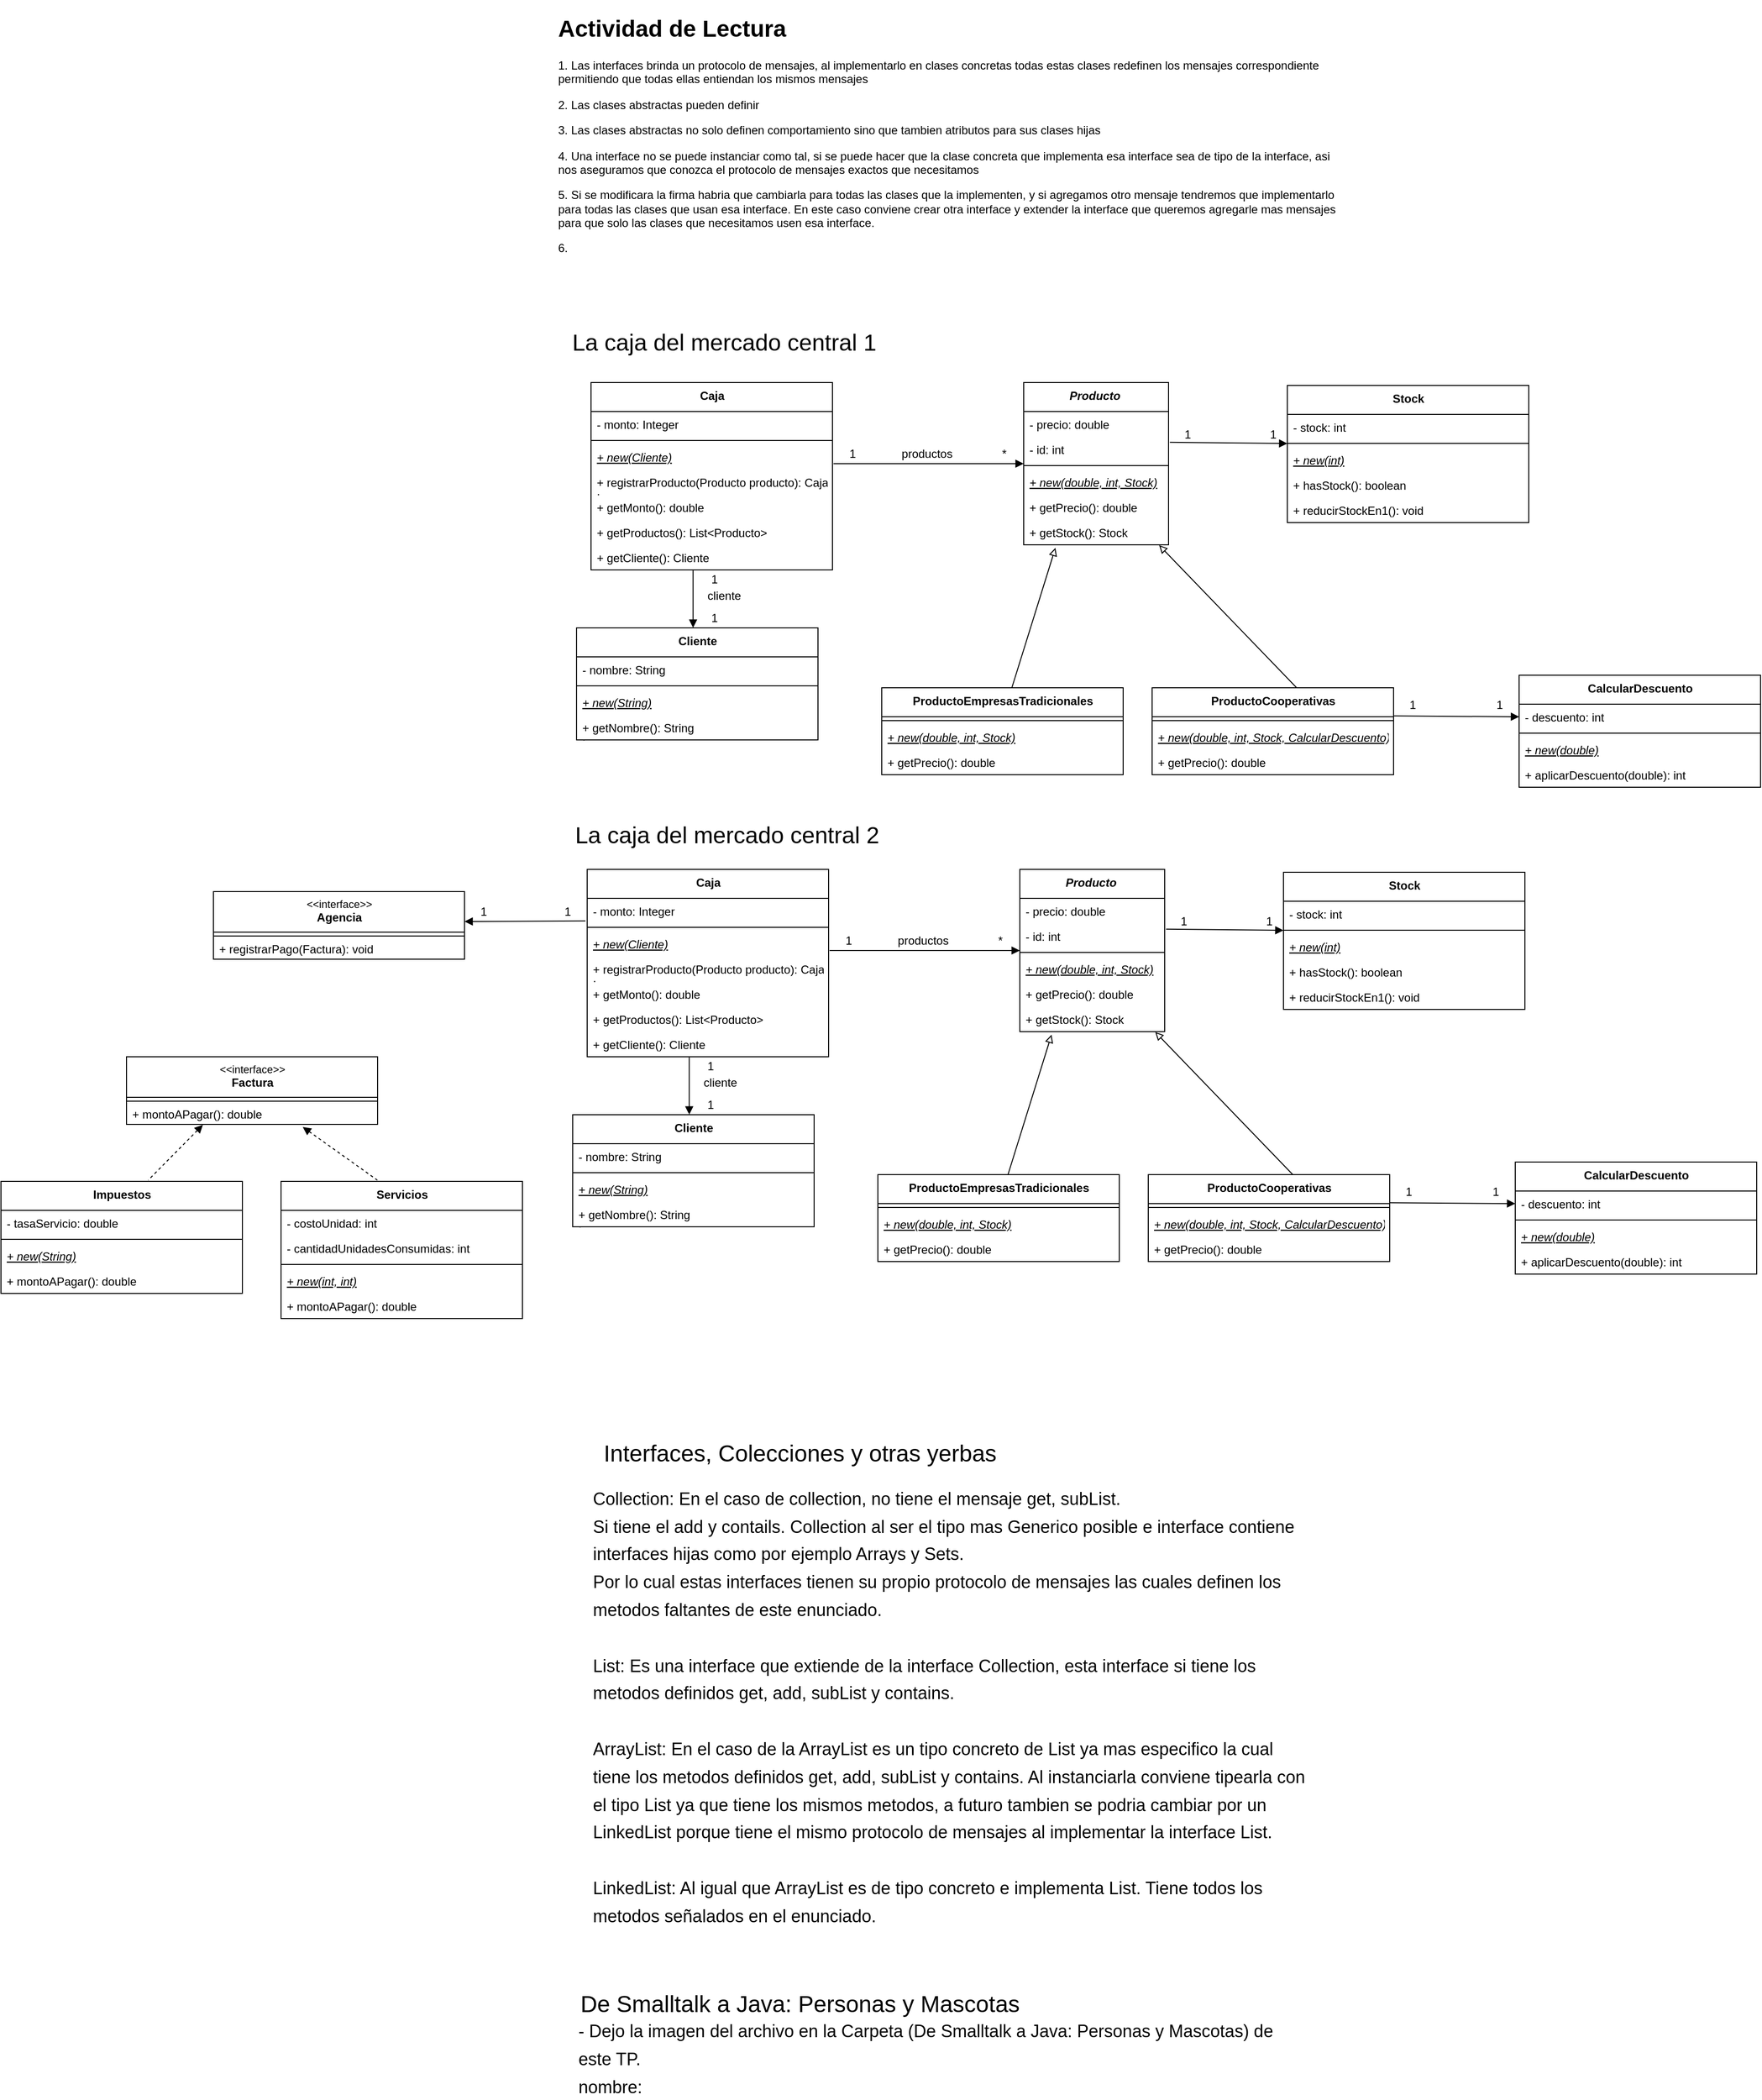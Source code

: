 <mxfile version="17.5.0" type="github">
  <diagram id="h2imKSvwqHgFwFgqD-qL" name="Page-1">
    <mxGraphModel dx="1665" dy="444" grid="1" gridSize="10" guides="1" tooltips="1" connect="1" arrows="1" fold="1" page="1" pageScale="1" pageWidth="827" pageHeight="1169" math="0" shadow="0">
      <root>
        <mxCell id="0" />
        <mxCell id="1" parent="0" />
        <mxCell id="-CZiWa_femPdXsY6NKQu-2" value="&lt;h1&gt;Actividad de Lectura&lt;/h1&gt;&lt;p&gt;1. Las interfaces brinda un protocolo de mensajes, al implementarlo en clases concretas todas estas clases redefinen los mensajes correspondiente permitiendo que todas ellas entiendan los mismos mensajes&lt;/p&gt;&lt;p&gt;2. Las clases abstractas pueden definir&amp;nbsp;&lt;/p&gt;&lt;p&gt;3. Las clases abstractas no solo definen comportamiento sino que tambien atributos para sus clases hijas&lt;/p&gt;&lt;p&gt;4. Una interface no se puede instanciar como tal, si se puede hacer que la clase concreta que implementa esa interface sea de tipo de la interface, asi nos aseguramos que conozca el protocolo de mensajes exactos que necesitamos&lt;/p&gt;&lt;p&gt;5. Si se modificara la firma habria que cambiarla para todas las clases que la implementen, y si agregamos otro mensaje tendremos que implementarlo para todas las clases que usan esa interface. En este caso conviene crear otra interface y extender la interface que queremos agregarle mas mensajes para que solo las clases que necesitamos usen esa interface.&lt;/p&gt;&lt;p&gt;6.&lt;/p&gt;" style="text;html=1;strokeColor=none;fillColor=none;spacing=5;spacingTop=-20;whiteSpace=wrap;overflow=hidden;rounded=0;" parent="1" vertex="1">
          <mxGeometry y="10" width="820" height="320" as="geometry" />
        </mxCell>
        <mxCell id="-CZiWa_femPdXsY6NKQu-3" value="&lt;font style=&quot;font-size: 24px&quot;&gt;La caja del mercado central 1&lt;/font&gt;" style="text;html=1;strokeColor=none;fillColor=none;align=center;verticalAlign=middle;whiteSpace=wrap;rounded=0;" parent="1" vertex="1">
          <mxGeometry x="7" y="340" width="340" height="30" as="geometry" />
        </mxCell>
        <mxCell id="-CZiWa_femPdXsY6NKQu-32" style="edgeStyle=none;orthogonalLoop=1;jettySize=auto;html=1;exitX=1;exitY=1;exitDx=0;exitDy=0;endArrow=none;endFill=0;rounded=0;entryX=0.999;entryY=0.808;entryDx=0;entryDy=0;entryPerimeter=0;startArrow=block;startFill=1;" parent="1" source="-CZiWa_femPdXsY6NKQu-37" edge="1">
          <mxGeometry relative="1" as="geometry">
            <mxPoint x="289.997" y="479.998" as="targetPoint" />
            <mxPoint x="482.21" y="480.422" as="sourcePoint" />
          </mxGeometry>
        </mxCell>
        <mxCell id="-CZiWa_femPdXsY6NKQu-33" style="edgeStyle=none;orthogonalLoop=1;jettySize=auto;html=1;endArrow=none;endFill=0;rounded=0;entryX=0.5;entryY=0;entryDx=0;entryDy=0;startArrow=block;startFill=0;exitX=0.219;exitY=1.122;exitDx=0;exitDy=0;exitPerimeter=0;" parent="1" source="gRFT-Wpe63Sl7lDczQc_-70" edge="1">
          <mxGeometry relative="1" as="geometry">
            <mxPoint x="473.5" y="716" as="targetPoint" />
            <mxPoint x="542.149" y="485.402" as="sourcePoint" />
          </mxGeometry>
        </mxCell>
        <mxCell id="-CZiWa_femPdXsY6NKQu-34" style="edgeStyle=none;orthogonalLoop=1;jettySize=auto;html=1;endArrow=none;endFill=0;rounded=0;entryX=0.5;entryY=0;entryDx=0;entryDy=0;startArrow=block;startFill=0;exitX=0.935;exitY=1.015;exitDx=0;exitDy=0;exitPerimeter=0;" parent="1" source="gRFT-Wpe63Sl7lDczQc_-70" edge="1">
          <mxGeometry relative="1" as="geometry">
            <mxPoint x="773.5" y="716" as="targetPoint" />
            <mxPoint x="651.631" y="485.402" as="sourcePoint" />
          </mxGeometry>
        </mxCell>
        <mxCell id="-CZiWa_femPdXsY6NKQu-36" value="productos" style="text;html=1;strokeColor=none;fillColor=none;align=center;verticalAlign=middle;whiteSpace=wrap;rounded=0;" parent="1" vertex="1">
          <mxGeometry x="367" y="460" width="40" height="20" as="geometry" />
        </mxCell>
        <mxCell id="-CZiWa_femPdXsY6NKQu-37" value="*" style="text;html=1;strokeColor=none;fillColor=none;align=center;verticalAlign=middle;whiteSpace=wrap;rounded=0;" parent="1" vertex="1">
          <mxGeometry x="447" y="460" width="40" height="20" as="geometry" />
        </mxCell>
        <mxCell id="-CZiWa_femPdXsY6NKQu-38" value="1" style="text;html=1;strokeColor=none;fillColor=none;align=center;verticalAlign=middle;whiteSpace=wrap;rounded=0;" parent="1" vertex="1">
          <mxGeometry x="290" y="460" width="40" height="20" as="geometry" />
        </mxCell>
        <mxCell id="vVhiKxb_t9OgOWYi2Gku-13" style="edgeStyle=none;orthogonalLoop=1;jettySize=auto;html=1;exitX=0.481;exitY=-0.001;exitDx=0;exitDy=0;endArrow=none;endFill=0;rounded=0;entryX=0.481;entryY=1.022;entryDx=0;entryDy=0;entryPerimeter=0;startArrow=block;startFill=1;exitPerimeter=0;" parent="1" edge="1">
          <mxGeometry relative="1" as="geometry">
            <mxPoint x="144.68" y="590.572" as="targetPoint" />
            <mxPoint x="144.68" y="649.914" as="sourcePoint" />
          </mxGeometry>
        </mxCell>
        <mxCell id="vVhiKxb_t9OgOWYi2Gku-14" value="cliente" style="text;html=1;strokeColor=none;fillColor=none;align=center;verticalAlign=middle;whiteSpace=wrap;rounded=0;" parent="1" vertex="1">
          <mxGeometry x="157" y="607" width="40" height="20" as="geometry" />
        </mxCell>
        <mxCell id="vVhiKxb_t9OgOWYi2Gku-15" value="1" style="text;html=1;strokeColor=none;fillColor=none;align=center;verticalAlign=middle;whiteSpace=wrap;rounded=0;" parent="1" vertex="1">
          <mxGeometry x="147" y="590" width="40" height="20" as="geometry" />
        </mxCell>
        <mxCell id="vVhiKxb_t9OgOWYi2Gku-16" value="1" style="text;html=1;strokeColor=none;fillColor=none;align=center;verticalAlign=middle;whiteSpace=wrap;rounded=0;" parent="1" vertex="1">
          <mxGeometry x="147" y="630" width="40" height="20" as="geometry" />
        </mxCell>
        <mxCell id="vVhiKxb_t9OgOWYi2Gku-91" value="&lt;font style=&quot;font-size: 24px&quot;&gt;La caja del mercado central 2&lt;/font&gt;" style="text;html=1;strokeColor=none;fillColor=none;align=center;verticalAlign=middle;whiteSpace=wrap;rounded=0;" parent="1" vertex="1">
          <mxGeometry x="10" y="850" width="340" height="30" as="geometry" />
        </mxCell>
        <mxCell id="vVhiKxb_t9OgOWYi2Gku-92" value="&lt;font style=&quot;font-size: 24px&quot;&gt;Interfaces, Colecciones y otras yerbas&lt;/font&gt;" style="text;html=1;strokeColor=none;fillColor=none;align=center;verticalAlign=middle;whiteSpace=wrap;rounded=0;" parent="1" vertex="1">
          <mxGeometry x="24" y="1490" width="463" height="30" as="geometry" />
        </mxCell>
        <mxCell id="vVhiKxb_t9OgOWYi2Gku-93" value="&lt;font style=&quot;font-size: 18px&quot;&gt;Collection: En el caso de collection, no tiene el mensaje get, subList.&lt;br&gt;Si tiene el add y contails. Collection al ser el tipo mas Generico posible e interface contiene interfaces hijas como por ejemplo Arrays y Sets.&lt;br&gt;Por lo cual estas interfaces tienen su propio protocolo de mensajes las cuales definen los metodos faltantes de este enunciado.&lt;br&gt;&lt;br&gt;List: Es una interface que extiende de la interface Collection, esta interface si tiene los metodos definidos get, add, subList y contains.&lt;br&gt;&lt;br&gt;ArrayList: En el caso de la ArrayList es un tipo concreto de List ya mas especifico la cual tiene los metodos definidos get, add, subList y contains. Al instanciarla conviene tipearla con el tipo List ya que tiene los mismos metodos, a futuro tambien se podria cambiar por un LinkedList porque tiene el mismo protocolo de mensajes al implementar la interface List.&lt;br&gt;&lt;br&gt;LinkedList: Al igual que ArrayList es de tipo concreto e implementa List. Tiene todos los metodos señalados en el enunciado.&lt;br&gt;&lt;br&gt;&lt;/font&gt;" style="text;html=1;strokeColor=none;fillColor=none;align=left;verticalAlign=middle;whiteSpace=wrap;rounded=0;fontSize=24;" parent="1" vertex="1">
          <mxGeometry x="39" y="1760" width="750" height="40" as="geometry" />
        </mxCell>
        <mxCell id="vVhiKxb_t9OgOWYi2Gku-94" value="&lt;font style=&quot;font-size: 24px&quot;&gt;De Smalltalk a Java: Personas y Mascotas&lt;/font&gt;" style="text;html=1;strokeColor=none;fillColor=none;align=center;verticalAlign=middle;whiteSpace=wrap;rounded=0;" parent="1" vertex="1">
          <mxGeometry x="24" y="2060" width="463" height="30" as="geometry" />
        </mxCell>
        <mxCell id="vVhiKxb_t9OgOWYi2Gku-95" value="&lt;font style=&quot;font-size: 18px&quot;&gt;- Dejo la imagen del archivo en la Carpeta (De Smalltalk a Java: Personas y Mascotas) de este TP.&lt;br&gt;nombre:&amp;nbsp;&lt;br&gt;&lt;/font&gt;" style="text;html=1;strokeColor=none;fillColor=none;align=left;verticalAlign=middle;whiteSpace=wrap;rounded=0;fontSize=24;" parent="1" vertex="1">
          <mxGeometry x="24" y="2110" width="750" height="40" as="geometry" />
        </mxCell>
        <mxCell id="gRFT-Wpe63Sl7lDczQc_-9" style="edgeStyle=none;orthogonalLoop=1;jettySize=auto;html=1;exitX=0;exitY=0.516;exitDx=0;exitDy=0;endArrow=none;endFill=0;rounded=0;startArrow=block;startFill=1;exitPerimeter=0;entryX=1.009;entryY=0.228;entryDx=0;entryDy=0;entryPerimeter=0;" edge="1" parent="1" source="gRFT-Wpe63Sl7lDczQc_-62" target="s8EH2hZSlrzV0o0GCKrY-9">
          <mxGeometry relative="1" as="geometry">
            <mxPoint x="700" y="456" as="targetPoint" />
            <mxPoint x="808.935" y="456.126" as="sourcePoint" />
          </mxGeometry>
        </mxCell>
        <mxCell id="gRFT-Wpe63Sl7lDczQc_-10" style="edgeStyle=none;orthogonalLoop=1;jettySize=auto;html=1;exitX=0;exitY=0.5;exitDx=0;exitDy=0;endArrow=none;endFill=0;rounded=0;startArrow=block;startFill=1;entryX=0.998;entryY=0.324;entryDx=0;entryDy=0;entryPerimeter=0;" edge="1" parent="1" source="gRFT-Wpe63Sl7lDczQc_-2" target="gRFT-Wpe63Sl7lDczQc_-52">
          <mxGeometry relative="1" as="geometry">
            <mxPoint x="901.012" y="731.222" as="targetPoint" />
            <mxPoint x="808.935" y="396.126" as="sourcePoint" />
          </mxGeometry>
        </mxCell>
        <mxCell id="gRFT-Wpe63Sl7lDczQc_-13" value="1" style="text;html=1;strokeColor=none;fillColor=none;align=center;verticalAlign=middle;whiteSpace=wrap;rounded=0;" vertex="1" parent="1">
          <mxGeometry x="637" y="440" width="40" height="20" as="geometry" />
        </mxCell>
        <mxCell id="gRFT-Wpe63Sl7lDczQc_-14" value="1" style="text;html=1;strokeColor=none;fillColor=none;align=center;verticalAlign=middle;whiteSpace=wrap;rounded=0;" vertex="1" parent="1">
          <mxGeometry x="723.5" y="440" width="43" height="20" as="geometry" />
        </mxCell>
        <mxCell id="gRFT-Wpe63Sl7lDczQc_-16" value="1" style="text;html=1;strokeColor=none;fillColor=none;align=center;verticalAlign=middle;whiteSpace=wrap;rounded=0;" vertex="1" parent="1">
          <mxGeometry x="870" y="720" width="40" height="20" as="geometry" />
        </mxCell>
        <mxCell id="gRFT-Wpe63Sl7lDczQc_-17" value="1" style="text;html=1;strokeColor=none;fillColor=none;align=center;verticalAlign=middle;whiteSpace=wrap;rounded=0;" vertex="1" parent="1">
          <mxGeometry x="960" y="720" width="40" height="20" as="geometry" />
        </mxCell>
        <mxCell id="gRFT-Wpe63Sl7lDczQc_-18" value="&lt;span style=&quot;font-size: 12px ; font-weight: 700&quot;&gt;Caja&lt;/span&gt;" style="swimlane;fontStyle=0;align=center;verticalAlign=top;childLayout=stackLayout;horizontal=1;startSize=30;horizontalStack=0;resizeParent=1;resizeParentMax=0;resizeLast=0;collapsible=0;marginBottom=0;html=1;labelBackgroundColor=none;labelBorderColor=none;fontSize=11;" vertex="1" parent="1">
          <mxGeometry x="39" y="396" width="250" height="194" as="geometry" />
        </mxCell>
        <mxCell id="gRFT-Wpe63Sl7lDczQc_-30" value="- monto: Integer" style="text;strokeColor=none;fillColor=none;align=left;verticalAlign=top;spacingLeft=4;spacingRight=4;overflow=hidden;rotatable=0;points=[[0,0.5],[1,0.5]];portConstraint=eastwest;" vertex="1" parent="gRFT-Wpe63Sl7lDczQc_-18">
          <mxGeometry y="30" width="250" height="26" as="geometry" />
        </mxCell>
        <mxCell id="gRFT-Wpe63Sl7lDczQc_-21" value="" style="line;strokeWidth=1;fillColor=none;align=left;verticalAlign=middle;spacingTop=-1;spacingLeft=3;spacingRight=3;rotatable=0;labelPosition=right;points=[];portConstraint=eastwest;labelBackgroundColor=none;labelBorderColor=none;fontSize=11;html=1;" vertex="1" parent="gRFT-Wpe63Sl7lDczQc_-18">
          <mxGeometry y="56" width="250" height="8" as="geometry" />
        </mxCell>
        <mxCell id="gRFT-Wpe63Sl7lDczQc_-31" value="+ new(Cliente)" style="text;strokeColor=none;fillColor=none;align=left;verticalAlign=top;spacingLeft=4;spacingRight=4;overflow=hidden;rotatable=0;points=[[0,0.5],[1,0.5]];portConstraint=eastwest;fontStyle=6" vertex="1" parent="gRFT-Wpe63Sl7lDczQc_-18">
          <mxGeometry y="64" width="250" height="26" as="geometry" />
        </mxCell>
        <mxCell id="gRFT-Wpe63Sl7lDczQc_-32" value="+ registrarProducto(Producto producto): Caja&#xa;: " style="text;strokeColor=none;fillColor=none;align=left;verticalAlign=top;spacingLeft=4;spacingRight=4;overflow=hidden;rotatable=0;points=[[0,0.5],[1,0.5]];portConstraint=eastwest;" vertex="1" parent="gRFT-Wpe63Sl7lDczQc_-18">
          <mxGeometry y="90" width="250" height="26" as="geometry" />
        </mxCell>
        <mxCell id="gRFT-Wpe63Sl7lDczQc_-33" value="+ getMonto(): double" style="text;strokeColor=none;fillColor=none;align=left;verticalAlign=top;spacingLeft=4;spacingRight=4;overflow=hidden;rotatable=0;points=[[0,0.5],[1,0.5]];portConstraint=eastwest;" vertex="1" parent="gRFT-Wpe63Sl7lDczQc_-18">
          <mxGeometry y="116" width="250" height="26" as="geometry" />
        </mxCell>
        <mxCell id="gRFT-Wpe63Sl7lDczQc_-34" value="+ getProductos(): List&lt;Producto&gt;" style="text;strokeColor=none;fillColor=none;align=left;verticalAlign=top;spacingLeft=4;spacingRight=4;overflow=hidden;rotatable=0;points=[[0,0.5],[1,0.5]];portConstraint=eastwest;" vertex="1" parent="gRFT-Wpe63Sl7lDczQc_-18">
          <mxGeometry y="142" width="250" height="26" as="geometry" />
        </mxCell>
        <mxCell id="gRFT-Wpe63Sl7lDczQc_-35" value="+ getCliente(): Cliente" style="text;strokeColor=none;fillColor=none;align=left;verticalAlign=top;spacingLeft=4;spacingRight=4;overflow=hidden;rotatable=0;points=[[0,0.5],[1,0.5]];portConstraint=eastwest;" vertex="1" parent="gRFT-Wpe63Sl7lDczQc_-18">
          <mxGeometry y="168" width="250" height="26" as="geometry" />
        </mxCell>
        <mxCell id="gRFT-Wpe63Sl7lDczQc_-36" value="&lt;span style=&quot;font-size: 12px ; font-weight: 700&quot;&gt;Cliente&lt;/span&gt;" style="swimlane;fontStyle=0;align=center;verticalAlign=top;childLayout=stackLayout;horizontal=1;startSize=30;horizontalStack=0;resizeParent=1;resizeParentMax=0;resizeLast=0;collapsible=0;marginBottom=0;html=1;labelBackgroundColor=none;labelBorderColor=none;fontSize=11;" vertex="1" parent="1">
          <mxGeometry x="24" y="650" width="250" height="116" as="geometry" />
        </mxCell>
        <mxCell id="gRFT-Wpe63Sl7lDczQc_-44" value="- nombre: String" style="text;strokeColor=none;fillColor=none;align=left;verticalAlign=top;spacingLeft=4;spacingRight=4;overflow=hidden;rotatable=0;points=[[0,0.5],[1,0.5]];portConstraint=eastwest;" vertex="1" parent="gRFT-Wpe63Sl7lDczQc_-36">
          <mxGeometry y="30" width="250" height="26" as="geometry" />
        </mxCell>
        <mxCell id="gRFT-Wpe63Sl7lDczQc_-38" value="" style="line;strokeWidth=1;fillColor=none;align=left;verticalAlign=middle;spacingTop=-1;spacingLeft=3;spacingRight=3;rotatable=0;labelPosition=right;points=[];portConstraint=eastwest;labelBackgroundColor=none;labelBorderColor=none;fontSize=11;html=1;" vertex="1" parent="gRFT-Wpe63Sl7lDczQc_-36">
          <mxGeometry y="56" width="250" height="8" as="geometry" />
        </mxCell>
        <mxCell id="gRFT-Wpe63Sl7lDczQc_-45" value="+ new(String)" style="text;strokeColor=none;fillColor=none;align=left;verticalAlign=top;spacingLeft=4;spacingRight=4;overflow=hidden;rotatable=0;points=[[0,0.5],[1,0.5]];portConstraint=eastwest;fontStyle=6" vertex="1" parent="gRFT-Wpe63Sl7lDczQc_-36">
          <mxGeometry y="64" width="250" height="26" as="geometry" />
        </mxCell>
        <mxCell id="vVhiKxb_t9OgOWYi2Gku-9" value="+ getNombre(): String&#xa;: " style="text;strokeColor=none;fillColor=none;align=left;verticalAlign=top;spacingLeft=4;spacingRight=4;overflow=hidden;rotatable=0;points=[[0,0.5],[1,0.5]];portConstraint=eastwest;" parent="gRFT-Wpe63Sl7lDczQc_-36" vertex="1">
          <mxGeometry y="90" width="250" height="26" as="geometry" />
        </mxCell>
        <mxCell id="gRFT-Wpe63Sl7lDczQc_-47" value="&lt;span style=&quot;font-size: 12px ; font-weight: 700&quot;&gt;ProductoEmpresasTradicionales&lt;/span&gt;" style="swimlane;fontStyle=0;align=center;verticalAlign=top;childLayout=stackLayout;horizontal=1;startSize=30;horizontalStack=0;resizeParent=1;resizeParentMax=0;resizeLast=0;collapsible=0;marginBottom=0;html=1;labelBackgroundColor=none;labelBorderColor=none;fontSize=11;" vertex="1" parent="1">
          <mxGeometry x="340" y="712" width="250" height="90" as="geometry" />
        </mxCell>
        <mxCell id="gRFT-Wpe63Sl7lDczQc_-49" value="" style="line;strokeWidth=1;fillColor=none;align=left;verticalAlign=middle;spacingTop=-1;spacingLeft=3;spacingRight=3;rotatable=0;labelPosition=right;points=[];portConstraint=eastwest;labelBackgroundColor=none;labelBorderColor=none;fontSize=11;html=1;" vertex="1" parent="gRFT-Wpe63Sl7lDczQc_-47">
          <mxGeometry y="30" width="250" height="8" as="geometry" />
        </mxCell>
        <mxCell id="vVhiKxb_t9OgOWYi2Gku-20" value="+ new(double, int, Stock)" style="text;strokeColor=none;fillColor=none;align=left;verticalAlign=top;spacingLeft=4;spacingRight=4;overflow=hidden;rotatable=0;points=[[0,0.5],[1,0.5]];portConstraint=eastwest;fontStyle=6" parent="gRFT-Wpe63Sl7lDczQc_-47" vertex="1">
          <mxGeometry y="38" width="250" height="26" as="geometry" />
        </mxCell>
        <mxCell id="s8EH2hZSlrzV0o0GCKrY-10" value="+ getPrecio(): double" style="text;strokeColor=none;fillColor=none;align=left;verticalAlign=top;spacingLeft=4;spacingRight=4;overflow=hidden;rotatable=0;points=[[0,0.5],[1,0.5]];portConstraint=eastwest;fontStyle=0" parent="gRFT-Wpe63Sl7lDczQc_-47" vertex="1">
          <mxGeometry y="64" width="250" height="26" as="geometry" />
        </mxCell>
        <mxCell id="gRFT-Wpe63Sl7lDczQc_-52" value="&lt;span style=&quot;font-size: 12px ; font-weight: 700&quot;&gt;ProductoCooperativas&lt;/span&gt;" style="swimlane;fontStyle=0;align=center;verticalAlign=top;childLayout=stackLayout;horizontal=1;startSize=30;horizontalStack=0;resizeParent=1;resizeParentMax=0;resizeLast=0;collapsible=0;marginBottom=0;html=1;labelBackgroundColor=none;labelBorderColor=none;fontSize=11;" vertex="1" parent="1">
          <mxGeometry x="620" y="712" width="250" height="90" as="geometry" />
        </mxCell>
        <mxCell id="gRFT-Wpe63Sl7lDczQc_-53" value="" style="line;strokeWidth=1;fillColor=none;align=left;verticalAlign=middle;spacingTop=-1;spacingLeft=3;spacingRight=3;rotatable=0;labelPosition=right;points=[];portConstraint=eastwest;labelBackgroundColor=none;labelBorderColor=none;fontSize=11;html=1;" vertex="1" parent="gRFT-Wpe63Sl7lDczQc_-52">
          <mxGeometry y="30" width="250" height="8" as="geometry" />
        </mxCell>
        <mxCell id="gRFT-Wpe63Sl7lDczQc_-54" value="+ new(double, int, Stock, CalcularDescuento)" style="text;strokeColor=none;fillColor=none;align=left;verticalAlign=top;spacingLeft=4;spacingRight=4;overflow=hidden;rotatable=0;points=[[0,0.5],[1,0.5]];portConstraint=eastwest;fontStyle=6" vertex="1" parent="gRFT-Wpe63Sl7lDczQc_-52">
          <mxGeometry y="38" width="250" height="26" as="geometry" />
        </mxCell>
        <mxCell id="gRFT-Wpe63Sl7lDczQc_-55" value="+ getPrecio(): double" style="text;strokeColor=none;fillColor=none;align=left;verticalAlign=top;spacingLeft=4;spacingRight=4;overflow=hidden;rotatable=0;points=[[0,0.5],[1,0.5]];portConstraint=eastwest;fontStyle=0" vertex="1" parent="gRFT-Wpe63Sl7lDczQc_-52">
          <mxGeometry y="64" width="250" height="26" as="geometry" />
        </mxCell>
        <mxCell id="gRFT-Wpe63Sl7lDczQc_-56" value="&lt;span style=&quot;font-size: 12px ; font-weight: 700&quot;&gt;CalcularDescuento&lt;/span&gt;" style="swimlane;fontStyle=0;align=center;verticalAlign=top;childLayout=stackLayout;horizontal=1;startSize=30;horizontalStack=0;resizeParent=1;resizeParentMax=0;resizeLast=0;collapsible=0;marginBottom=0;html=1;labelBackgroundColor=none;labelBorderColor=none;fontSize=11;" vertex="1" parent="1">
          <mxGeometry x="1000" y="699" width="250" height="116" as="geometry" />
        </mxCell>
        <mxCell id="gRFT-Wpe63Sl7lDczQc_-2" value="- descuento: int" style="text;strokeColor=none;fillColor=none;align=left;verticalAlign=top;spacingLeft=4;spacingRight=4;overflow=hidden;rotatable=0;points=[[0,0.5],[1,0.5]];portConstraint=eastwest;" vertex="1" parent="gRFT-Wpe63Sl7lDczQc_-56">
          <mxGeometry y="30" width="250" height="26" as="geometry" />
        </mxCell>
        <mxCell id="gRFT-Wpe63Sl7lDczQc_-57" value="" style="line;strokeWidth=1;fillColor=none;align=left;verticalAlign=middle;spacingTop=-1;spacingLeft=3;spacingRight=3;rotatable=0;labelPosition=right;points=[];portConstraint=eastwest;labelBackgroundColor=none;labelBorderColor=none;fontSize=11;html=1;" vertex="1" parent="gRFT-Wpe63Sl7lDczQc_-56">
          <mxGeometry y="56" width="250" height="8" as="geometry" />
        </mxCell>
        <mxCell id="gRFT-Wpe63Sl7lDczQc_-58" value="+ new(double)" style="text;strokeColor=none;fillColor=none;align=left;verticalAlign=top;spacingLeft=4;spacingRight=4;overflow=hidden;rotatable=0;points=[[0,0.5],[1,0.5]];portConstraint=eastwest;fontStyle=6" vertex="1" parent="gRFT-Wpe63Sl7lDczQc_-56">
          <mxGeometry y="64" width="250" height="26" as="geometry" />
        </mxCell>
        <mxCell id="gRFT-Wpe63Sl7lDczQc_-59" value="+ aplicarDescuento(double): int" style="text;strokeColor=none;fillColor=none;align=left;verticalAlign=top;spacingLeft=4;spacingRight=4;overflow=hidden;rotatable=0;points=[[0,0.5],[1,0.5]];portConstraint=eastwest;fontStyle=0" vertex="1" parent="gRFT-Wpe63Sl7lDczQc_-56">
          <mxGeometry y="90" width="250" height="26" as="geometry" />
        </mxCell>
        <mxCell id="gRFT-Wpe63Sl7lDczQc_-60" value="&lt;span style=&quot;font-size: 12px ; font-weight: 700&quot;&gt;Stock&lt;/span&gt;" style="swimlane;fontStyle=0;align=center;verticalAlign=top;childLayout=stackLayout;horizontal=1;startSize=30;horizontalStack=0;resizeParent=1;resizeParentMax=0;resizeLast=0;collapsible=0;marginBottom=0;html=1;labelBackgroundColor=none;labelBorderColor=none;fontSize=11;" vertex="1" parent="1">
          <mxGeometry x="760" y="399" width="250" height="142" as="geometry" />
        </mxCell>
        <mxCell id="gRFT-Wpe63Sl7lDczQc_-61" value="- stock: int" style="text;strokeColor=none;fillColor=none;align=left;verticalAlign=top;spacingLeft=4;spacingRight=4;overflow=hidden;rotatable=0;points=[[0,0.5],[1,0.5]];portConstraint=eastwest;" vertex="1" parent="gRFT-Wpe63Sl7lDczQc_-60">
          <mxGeometry y="30" width="250" height="26" as="geometry" />
        </mxCell>
        <mxCell id="gRFT-Wpe63Sl7lDczQc_-62" value="" style="line;strokeWidth=1;fillColor=none;align=left;verticalAlign=middle;spacingTop=-1;spacingLeft=3;spacingRight=3;rotatable=0;labelPosition=right;points=[];portConstraint=eastwest;labelBackgroundColor=none;labelBorderColor=none;fontSize=11;html=1;" vertex="1" parent="gRFT-Wpe63Sl7lDczQc_-60">
          <mxGeometry y="56" width="250" height="8" as="geometry" />
        </mxCell>
        <mxCell id="gRFT-Wpe63Sl7lDczQc_-63" value="+ new(int)" style="text;strokeColor=none;fillColor=none;align=left;verticalAlign=top;spacingLeft=4;spacingRight=4;overflow=hidden;rotatable=0;points=[[0,0.5],[1,0.5]];portConstraint=eastwest;fontStyle=6" vertex="1" parent="gRFT-Wpe63Sl7lDczQc_-60">
          <mxGeometry y="64" width="250" height="26" as="geometry" />
        </mxCell>
        <mxCell id="gRFT-Wpe63Sl7lDczQc_-64" value="+ hasStock(): boolean" style="text;strokeColor=none;fillColor=none;align=left;verticalAlign=top;spacingLeft=4;spacingRight=4;overflow=hidden;rotatable=0;points=[[0,0.5],[1,0.5]];portConstraint=eastwest;fontStyle=0" vertex="1" parent="gRFT-Wpe63Sl7lDczQc_-60">
          <mxGeometry y="90" width="250" height="26" as="geometry" />
        </mxCell>
        <mxCell id="gRFT-Wpe63Sl7lDczQc_-15" value="+ reducirStockEn1(): void" style="text;strokeColor=none;fillColor=none;align=left;verticalAlign=top;spacingLeft=4;spacingRight=4;overflow=hidden;rotatable=0;points=[[0,0.5],[1,0.5]];portConstraint=eastwest;" vertex="1" parent="gRFT-Wpe63Sl7lDczQc_-60">
          <mxGeometry y="116" width="250" height="26" as="geometry" />
        </mxCell>
        <mxCell id="gRFT-Wpe63Sl7lDczQc_-65" value="&lt;span style=&quot;font-size: 12px ; font-style: italic ; font-weight: 700&quot;&gt;Producto&amp;nbsp;&lt;/span&gt;" style="swimlane;fontStyle=0;align=center;verticalAlign=top;childLayout=stackLayout;horizontal=1;startSize=30;horizontalStack=0;resizeParent=1;resizeParentMax=0;resizeLast=0;collapsible=0;marginBottom=0;html=1;labelBackgroundColor=none;labelBorderColor=none;fontSize=11;" vertex="1" parent="1">
          <mxGeometry x="487" y="396" width="150" height="168" as="geometry" />
        </mxCell>
        <mxCell id="-CZiWa_femPdXsY6NKQu-6" value="- precio: double" style="text;strokeColor=none;fillColor=none;align=left;verticalAlign=top;spacingLeft=4;spacingRight=4;overflow=hidden;rotatable=0;points=[[0,0.5],[1,0.5]];portConstraint=eastwest;" parent="gRFT-Wpe63Sl7lDczQc_-65" vertex="1">
          <mxGeometry y="30" width="150" height="26" as="geometry" />
        </mxCell>
        <mxCell id="s8EH2hZSlrzV0o0GCKrY-9" value="- id: int" style="text;strokeColor=none;fillColor=none;align=left;verticalAlign=top;spacingLeft=4;spacingRight=4;overflow=hidden;rotatable=0;points=[[0,0.5],[1,0.5]];portConstraint=eastwest;" parent="gRFT-Wpe63Sl7lDczQc_-65" vertex="1">
          <mxGeometry y="56" width="150" height="26" as="geometry" />
        </mxCell>
        <mxCell id="gRFT-Wpe63Sl7lDczQc_-67" value="" style="line;strokeWidth=1;fillColor=none;align=left;verticalAlign=middle;spacingTop=-1;spacingLeft=3;spacingRight=3;rotatable=0;labelPosition=right;points=[];portConstraint=eastwest;labelBackgroundColor=none;labelBorderColor=none;fontSize=11;html=1;" vertex="1" parent="gRFT-Wpe63Sl7lDczQc_-65">
          <mxGeometry y="82" width="150" height="8" as="geometry" />
        </mxCell>
        <mxCell id="vVhiKxb_t9OgOWYi2Gku-17" value="+ new(double, int, Stock)" style="text;strokeColor=none;fillColor=none;align=left;verticalAlign=top;spacingLeft=4;spacingRight=4;overflow=hidden;rotatable=0;points=[[0,0.5],[1,0.5]];portConstraint=eastwest;fontStyle=6" parent="gRFT-Wpe63Sl7lDczQc_-65" vertex="1">
          <mxGeometry y="90" width="150" height="26" as="geometry" />
        </mxCell>
        <mxCell id="gRFT-Wpe63Sl7lDczQc_-69" value="+ getPrecio(): double" style="text;strokeColor=none;fillColor=none;align=left;verticalAlign=top;spacingLeft=4;spacingRight=4;overflow=hidden;rotatable=0;points=[[0,0.5],[1,0.5]];portConstraint=eastwest;fontStyle=0" vertex="1" parent="gRFT-Wpe63Sl7lDczQc_-65">
          <mxGeometry y="116" width="150" height="26" as="geometry" />
        </mxCell>
        <mxCell id="gRFT-Wpe63Sl7lDczQc_-70" value="+ getStock(): Stock" style="text;strokeColor=none;fillColor=none;align=left;verticalAlign=top;spacingLeft=4;spacingRight=4;overflow=hidden;rotatable=0;points=[[0,0.5],[1,0.5]];portConstraint=eastwest;" vertex="1" parent="gRFT-Wpe63Sl7lDczQc_-65">
          <mxGeometry y="142" width="150" height="26" as="geometry" />
        </mxCell>
        <mxCell id="gRFT-Wpe63Sl7lDczQc_-72" style="edgeStyle=none;orthogonalLoop=1;jettySize=auto;html=1;exitX=1;exitY=1;exitDx=0;exitDy=0;endArrow=none;endFill=0;rounded=0;entryX=0.999;entryY=0.808;entryDx=0;entryDy=0;entryPerimeter=0;startArrow=block;startFill=1;" edge="1" parent="1" source="gRFT-Wpe63Sl7lDczQc_-76">
          <mxGeometry relative="1" as="geometry">
            <mxPoint x="285.997" y="983.998" as="targetPoint" />
            <mxPoint x="478.21" y="984.422" as="sourcePoint" />
          </mxGeometry>
        </mxCell>
        <mxCell id="gRFT-Wpe63Sl7lDczQc_-73" style="edgeStyle=none;orthogonalLoop=1;jettySize=auto;html=1;endArrow=none;endFill=0;rounded=0;entryX=0.5;entryY=0;entryDx=0;entryDy=0;startArrow=block;startFill=0;exitX=0.219;exitY=1.122;exitDx=0;exitDy=0;exitPerimeter=0;" edge="1" parent="1" source="gRFT-Wpe63Sl7lDczQc_-126">
          <mxGeometry relative="1" as="geometry">
            <mxPoint x="469.5" y="1220" as="targetPoint" />
            <mxPoint x="538.149" y="989.402" as="sourcePoint" />
          </mxGeometry>
        </mxCell>
        <mxCell id="gRFT-Wpe63Sl7lDczQc_-74" style="edgeStyle=none;orthogonalLoop=1;jettySize=auto;html=1;endArrow=none;endFill=0;rounded=0;entryX=0.5;entryY=0;entryDx=0;entryDy=0;startArrow=block;startFill=0;exitX=0.935;exitY=1.015;exitDx=0;exitDy=0;exitPerimeter=0;" edge="1" parent="1" source="gRFT-Wpe63Sl7lDczQc_-126">
          <mxGeometry relative="1" as="geometry">
            <mxPoint x="769.5" y="1220" as="targetPoint" />
            <mxPoint x="647.631" y="989.402" as="sourcePoint" />
          </mxGeometry>
        </mxCell>
        <mxCell id="gRFT-Wpe63Sl7lDczQc_-75" value="productos" style="text;html=1;strokeColor=none;fillColor=none;align=center;verticalAlign=middle;whiteSpace=wrap;rounded=0;" vertex="1" parent="1">
          <mxGeometry x="363" y="964" width="40" height="20" as="geometry" />
        </mxCell>
        <mxCell id="gRFT-Wpe63Sl7lDczQc_-76" value="*" style="text;html=1;strokeColor=none;fillColor=none;align=center;verticalAlign=middle;whiteSpace=wrap;rounded=0;" vertex="1" parent="1">
          <mxGeometry x="443" y="964" width="40" height="20" as="geometry" />
        </mxCell>
        <mxCell id="gRFT-Wpe63Sl7lDczQc_-77" value="1" style="text;html=1;strokeColor=none;fillColor=none;align=center;verticalAlign=middle;whiteSpace=wrap;rounded=0;" vertex="1" parent="1">
          <mxGeometry x="286" y="964" width="40" height="20" as="geometry" />
        </mxCell>
        <mxCell id="gRFT-Wpe63Sl7lDczQc_-78" style="edgeStyle=none;orthogonalLoop=1;jettySize=auto;html=1;exitX=0.481;exitY=-0.001;exitDx=0;exitDy=0;endArrow=none;endFill=0;rounded=0;entryX=0.481;entryY=1.022;entryDx=0;entryDy=0;entryPerimeter=0;startArrow=block;startFill=1;exitPerimeter=0;" edge="1" parent="1">
          <mxGeometry relative="1" as="geometry">
            <mxPoint x="140.68" y="1094.572" as="targetPoint" />
            <mxPoint x="140.68" y="1153.914" as="sourcePoint" />
          </mxGeometry>
        </mxCell>
        <mxCell id="gRFT-Wpe63Sl7lDczQc_-79" value="cliente" style="text;html=1;strokeColor=none;fillColor=none;align=center;verticalAlign=middle;whiteSpace=wrap;rounded=0;" vertex="1" parent="1">
          <mxGeometry x="153" y="1111" width="40" height="20" as="geometry" />
        </mxCell>
        <mxCell id="gRFT-Wpe63Sl7lDczQc_-80" value="1" style="text;html=1;strokeColor=none;fillColor=none;align=center;verticalAlign=middle;whiteSpace=wrap;rounded=0;" vertex="1" parent="1">
          <mxGeometry x="143" y="1094" width="40" height="20" as="geometry" />
        </mxCell>
        <mxCell id="gRFT-Wpe63Sl7lDczQc_-81" value="1" style="text;html=1;strokeColor=none;fillColor=none;align=center;verticalAlign=middle;whiteSpace=wrap;rounded=0;" vertex="1" parent="1">
          <mxGeometry x="143" y="1134" width="40" height="20" as="geometry" />
        </mxCell>
        <mxCell id="gRFT-Wpe63Sl7lDczQc_-82" style="edgeStyle=none;orthogonalLoop=1;jettySize=auto;html=1;exitX=0;exitY=0.516;exitDx=0;exitDy=0;endArrow=none;endFill=0;rounded=0;startArrow=block;startFill=1;exitPerimeter=0;entryX=1.009;entryY=0.228;entryDx=0;entryDy=0;entryPerimeter=0;" edge="1" parent="1" source="gRFT-Wpe63Sl7lDczQc_-116" target="gRFT-Wpe63Sl7lDczQc_-122">
          <mxGeometry relative="1" as="geometry">
            <mxPoint x="696" y="960" as="targetPoint" />
            <mxPoint x="804.935" y="960.126" as="sourcePoint" />
          </mxGeometry>
        </mxCell>
        <mxCell id="gRFT-Wpe63Sl7lDczQc_-83" style="edgeStyle=none;orthogonalLoop=1;jettySize=auto;html=1;exitX=0;exitY=0.5;exitDx=0;exitDy=0;endArrow=none;endFill=0;rounded=0;startArrow=block;startFill=1;entryX=0.998;entryY=0.324;entryDx=0;entryDy=0;entryPerimeter=0;" edge="1" parent="1" source="gRFT-Wpe63Sl7lDczQc_-110" target="gRFT-Wpe63Sl7lDczQc_-105">
          <mxGeometry relative="1" as="geometry">
            <mxPoint x="897.012" y="1235.222" as="targetPoint" />
            <mxPoint x="804.935" y="900.126" as="sourcePoint" />
          </mxGeometry>
        </mxCell>
        <mxCell id="gRFT-Wpe63Sl7lDczQc_-84" value="1" style="text;html=1;strokeColor=none;fillColor=none;align=center;verticalAlign=middle;whiteSpace=wrap;rounded=0;" vertex="1" parent="1">
          <mxGeometry x="633" y="944" width="40" height="20" as="geometry" />
        </mxCell>
        <mxCell id="gRFT-Wpe63Sl7lDczQc_-85" value="1" style="text;html=1;strokeColor=none;fillColor=none;align=center;verticalAlign=middle;whiteSpace=wrap;rounded=0;" vertex="1" parent="1">
          <mxGeometry x="719.5" y="944" width="43" height="20" as="geometry" />
        </mxCell>
        <mxCell id="gRFT-Wpe63Sl7lDczQc_-86" value="1" style="text;html=1;strokeColor=none;fillColor=none;align=center;verticalAlign=middle;whiteSpace=wrap;rounded=0;" vertex="1" parent="1">
          <mxGeometry x="866" y="1224" width="40" height="20" as="geometry" />
        </mxCell>
        <mxCell id="gRFT-Wpe63Sl7lDczQc_-87" value="1" style="text;html=1;strokeColor=none;fillColor=none;align=center;verticalAlign=middle;whiteSpace=wrap;rounded=0;" vertex="1" parent="1">
          <mxGeometry x="956" y="1224" width="40" height="20" as="geometry" />
        </mxCell>
        <mxCell id="gRFT-Wpe63Sl7lDczQc_-88" value="&lt;span style=&quot;font-size: 12px ; font-weight: 700&quot;&gt;Caja&lt;/span&gt;" style="swimlane;fontStyle=0;align=center;verticalAlign=top;childLayout=stackLayout;horizontal=1;startSize=30;horizontalStack=0;resizeParent=1;resizeParentMax=0;resizeLast=0;collapsible=0;marginBottom=0;html=1;labelBackgroundColor=none;labelBorderColor=none;fontSize=11;" vertex="1" parent="1">
          <mxGeometry x="35" y="900" width="250" height="194" as="geometry" />
        </mxCell>
        <mxCell id="gRFT-Wpe63Sl7lDczQc_-89" value="- monto: Integer" style="text;strokeColor=none;fillColor=none;align=left;verticalAlign=top;spacingLeft=4;spacingRight=4;overflow=hidden;rotatable=0;points=[[0,0.5],[1,0.5]];portConstraint=eastwest;" vertex="1" parent="gRFT-Wpe63Sl7lDczQc_-88">
          <mxGeometry y="30" width="250" height="26" as="geometry" />
        </mxCell>
        <mxCell id="gRFT-Wpe63Sl7lDczQc_-90" value="" style="line;strokeWidth=1;fillColor=none;align=left;verticalAlign=middle;spacingTop=-1;spacingLeft=3;spacingRight=3;rotatable=0;labelPosition=right;points=[];portConstraint=eastwest;labelBackgroundColor=none;labelBorderColor=none;fontSize=11;html=1;" vertex="1" parent="gRFT-Wpe63Sl7lDczQc_-88">
          <mxGeometry y="56" width="250" height="8" as="geometry" />
        </mxCell>
        <mxCell id="gRFT-Wpe63Sl7lDczQc_-91" value="+ new(Cliente)" style="text;strokeColor=none;fillColor=none;align=left;verticalAlign=top;spacingLeft=4;spacingRight=4;overflow=hidden;rotatable=0;points=[[0,0.5],[1,0.5]];portConstraint=eastwest;fontStyle=6" vertex="1" parent="gRFT-Wpe63Sl7lDczQc_-88">
          <mxGeometry y="64" width="250" height="26" as="geometry" />
        </mxCell>
        <mxCell id="gRFT-Wpe63Sl7lDczQc_-92" value="+ registrarProducto(Producto producto): Caja&#xa;: " style="text;strokeColor=none;fillColor=none;align=left;verticalAlign=top;spacingLeft=4;spacingRight=4;overflow=hidden;rotatable=0;points=[[0,0.5],[1,0.5]];portConstraint=eastwest;" vertex="1" parent="gRFT-Wpe63Sl7lDczQc_-88">
          <mxGeometry y="90" width="250" height="26" as="geometry" />
        </mxCell>
        <mxCell id="gRFT-Wpe63Sl7lDczQc_-93" value="+ getMonto(): double" style="text;strokeColor=none;fillColor=none;align=left;verticalAlign=top;spacingLeft=4;spacingRight=4;overflow=hidden;rotatable=0;points=[[0,0.5],[1,0.5]];portConstraint=eastwest;" vertex="1" parent="gRFT-Wpe63Sl7lDczQc_-88">
          <mxGeometry y="116" width="250" height="26" as="geometry" />
        </mxCell>
        <mxCell id="gRFT-Wpe63Sl7lDczQc_-94" value="+ getProductos(): List&lt;Producto&gt;" style="text;strokeColor=none;fillColor=none;align=left;verticalAlign=top;spacingLeft=4;spacingRight=4;overflow=hidden;rotatable=0;points=[[0,0.5],[1,0.5]];portConstraint=eastwest;" vertex="1" parent="gRFT-Wpe63Sl7lDczQc_-88">
          <mxGeometry y="142" width="250" height="26" as="geometry" />
        </mxCell>
        <mxCell id="gRFT-Wpe63Sl7lDczQc_-95" value="+ getCliente(): Cliente" style="text;strokeColor=none;fillColor=none;align=left;verticalAlign=top;spacingLeft=4;spacingRight=4;overflow=hidden;rotatable=0;points=[[0,0.5],[1,0.5]];portConstraint=eastwest;" vertex="1" parent="gRFT-Wpe63Sl7lDczQc_-88">
          <mxGeometry y="168" width="250" height="26" as="geometry" />
        </mxCell>
        <mxCell id="gRFT-Wpe63Sl7lDczQc_-96" value="&lt;span style=&quot;font-size: 12px ; font-weight: 700&quot;&gt;Cliente&lt;/span&gt;" style="swimlane;fontStyle=0;align=center;verticalAlign=top;childLayout=stackLayout;horizontal=1;startSize=30;horizontalStack=0;resizeParent=1;resizeParentMax=0;resizeLast=0;collapsible=0;marginBottom=0;html=1;labelBackgroundColor=none;labelBorderColor=none;fontSize=11;" vertex="1" parent="1">
          <mxGeometry x="20" y="1154" width="250" height="116" as="geometry" />
        </mxCell>
        <mxCell id="gRFT-Wpe63Sl7lDczQc_-97" value="- nombre: String" style="text;strokeColor=none;fillColor=none;align=left;verticalAlign=top;spacingLeft=4;spacingRight=4;overflow=hidden;rotatable=0;points=[[0,0.5],[1,0.5]];portConstraint=eastwest;" vertex="1" parent="gRFT-Wpe63Sl7lDczQc_-96">
          <mxGeometry y="30" width="250" height="26" as="geometry" />
        </mxCell>
        <mxCell id="gRFT-Wpe63Sl7lDczQc_-98" value="" style="line;strokeWidth=1;fillColor=none;align=left;verticalAlign=middle;spacingTop=-1;spacingLeft=3;spacingRight=3;rotatable=0;labelPosition=right;points=[];portConstraint=eastwest;labelBackgroundColor=none;labelBorderColor=none;fontSize=11;html=1;" vertex="1" parent="gRFT-Wpe63Sl7lDczQc_-96">
          <mxGeometry y="56" width="250" height="8" as="geometry" />
        </mxCell>
        <mxCell id="gRFT-Wpe63Sl7lDczQc_-99" value="+ new(String)" style="text;strokeColor=none;fillColor=none;align=left;verticalAlign=top;spacingLeft=4;spacingRight=4;overflow=hidden;rotatable=0;points=[[0,0.5],[1,0.5]];portConstraint=eastwest;fontStyle=6" vertex="1" parent="gRFT-Wpe63Sl7lDczQc_-96">
          <mxGeometry y="64" width="250" height="26" as="geometry" />
        </mxCell>
        <mxCell id="gRFT-Wpe63Sl7lDczQc_-100" value="+ getNombre(): String&#xa;: " style="text;strokeColor=none;fillColor=none;align=left;verticalAlign=top;spacingLeft=4;spacingRight=4;overflow=hidden;rotatable=0;points=[[0,0.5],[1,0.5]];portConstraint=eastwest;" vertex="1" parent="gRFT-Wpe63Sl7lDczQc_-96">
          <mxGeometry y="90" width="250" height="26" as="geometry" />
        </mxCell>
        <mxCell id="gRFT-Wpe63Sl7lDczQc_-101" value="&lt;span style=&quot;font-size: 12px ; font-weight: 700&quot;&gt;ProductoEmpresasTradicionales&lt;/span&gt;" style="swimlane;fontStyle=0;align=center;verticalAlign=top;childLayout=stackLayout;horizontal=1;startSize=30;horizontalStack=0;resizeParent=1;resizeParentMax=0;resizeLast=0;collapsible=0;marginBottom=0;html=1;labelBackgroundColor=none;labelBorderColor=none;fontSize=11;" vertex="1" parent="1">
          <mxGeometry x="336" y="1216" width="250" height="90" as="geometry" />
        </mxCell>
        <mxCell id="gRFT-Wpe63Sl7lDczQc_-102" value="" style="line;strokeWidth=1;fillColor=none;align=left;verticalAlign=middle;spacingTop=-1;spacingLeft=3;spacingRight=3;rotatable=0;labelPosition=right;points=[];portConstraint=eastwest;labelBackgroundColor=none;labelBorderColor=none;fontSize=11;html=1;" vertex="1" parent="gRFT-Wpe63Sl7lDczQc_-101">
          <mxGeometry y="30" width="250" height="8" as="geometry" />
        </mxCell>
        <mxCell id="gRFT-Wpe63Sl7lDczQc_-103" value="+ new(double, int, Stock)" style="text;strokeColor=none;fillColor=none;align=left;verticalAlign=top;spacingLeft=4;spacingRight=4;overflow=hidden;rotatable=0;points=[[0,0.5],[1,0.5]];portConstraint=eastwest;fontStyle=6" vertex="1" parent="gRFT-Wpe63Sl7lDczQc_-101">
          <mxGeometry y="38" width="250" height="26" as="geometry" />
        </mxCell>
        <mxCell id="gRFT-Wpe63Sl7lDczQc_-104" value="+ getPrecio(): double" style="text;strokeColor=none;fillColor=none;align=left;verticalAlign=top;spacingLeft=4;spacingRight=4;overflow=hidden;rotatable=0;points=[[0,0.5],[1,0.5]];portConstraint=eastwest;fontStyle=0" vertex="1" parent="gRFT-Wpe63Sl7lDczQc_-101">
          <mxGeometry y="64" width="250" height="26" as="geometry" />
        </mxCell>
        <mxCell id="gRFT-Wpe63Sl7lDczQc_-105" value="&lt;span style=&quot;font-size: 12px ; font-weight: 700&quot;&gt;ProductoCooperativas&lt;/span&gt;" style="swimlane;fontStyle=0;align=center;verticalAlign=top;childLayout=stackLayout;horizontal=1;startSize=30;horizontalStack=0;resizeParent=1;resizeParentMax=0;resizeLast=0;collapsible=0;marginBottom=0;html=1;labelBackgroundColor=none;labelBorderColor=none;fontSize=11;" vertex="1" parent="1">
          <mxGeometry x="616" y="1216" width="250" height="90" as="geometry" />
        </mxCell>
        <mxCell id="gRFT-Wpe63Sl7lDczQc_-106" value="" style="line;strokeWidth=1;fillColor=none;align=left;verticalAlign=middle;spacingTop=-1;spacingLeft=3;spacingRight=3;rotatable=0;labelPosition=right;points=[];portConstraint=eastwest;labelBackgroundColor=none;labelBorderColor=none;fontSize=11;html=1;" vertex="1" parent="gRFT-Wpe63Sl7lDczQc_-105">
          <mxGeometry y="30" width="250" height="8" as="geometry" />
        </mxCell>
        <mxCell id="gRFT-Wpe63Sl7lDczQc_-107" value="+ new(double, int, Stock, CalcularDescuento)" style="text;strokeColor=none;fillColor=none;align=left;verticalAlign=top;spacingLeft=4;spacingRight=4;overflow=hidden;rotatable=0;points=[[0,0.5],[1,0.5]];portConstraint=eastwest;fontStyle=6" vertex="1" parent="gRFT-Wpe63Sl7lDczQc_-105">
          <mxGeometry y="38" width="250" height="26" as="geometry" />
        </mxCell>
        <mxCell id="gRFT-Wpe63Sl7lDczQc_-108" value="+ getPrecio(): double" style="text;strokeColor=none;fillColor=none;align=left;verticalAlign=top;spacingLeft=4;spacingRight=4;overflow=hidden;rotatable=0;points=[[0,0.5],[1,0.5]];portConstraint=eastwest;fontStyle=0" vertex="1" parent="gRFT-Wpe63Sl7lDczQc_-105">
          <mxGeometry y="64" width="250" height="26" as="geometry" />
        </mxCell>
        <mxCell id="gRFT-Wpe63Sl7lDczQc_-109" value="&lt;span style=&quot;font-size: 12px ; font-weight: 700&quot;&gt;CalcularDescuento&lt;/span&gt;" style="swimlane;fontStyle=0;align=center;verticalAlign=top;childLayout=stackLayout;horizontal=1;startSize=30;horizontalStack=0;resizeParent=1;resizeParentMax=0;resizeLast=0;collapsible=0;marginBottom=0;html=1;labelBackgroundColor=none;labelBorderColor=none;fontSize=11;" vertex="1" parent="1">
          <mxGeometry x="996" y="1203" width="250" height="116" as="geometry" />
        </mxCell>
        <mxCell id="gRFT-Wpe63Sl7lDczQc_-110" value="- descuento: int" style="text;strokeColor=none;fillColor=none;align=left;verticalAlign=top;spacingLeft=4;spacingRight=4;overflow=hidden;rotatable=0;points=[[0,0.5],[1,0.5]];portConstraint=eastwest;" vertex="1" parent="gRFT-Wpe63Sl7lDczQc_-109">
          <mxGeometry y="30" width="250" height="26" as="geometry" />
        </mxCell>
        <mxCell id="gRFT-Wpe63Sl7lDczQc_-111" value="" style="line;strokeWidth=1;fillColor=none;align=left;verticalAlign=middle;spacingTop=-1;spacingLeft=3;spacingRight=3;rotatable=0;labelPosition=right;points=[];portConstraint=eastwest;labelBackgroundColor=none;labelBorderColor=none;fontSize=11;html=1;" vertex="1" parent="gRFT-Wpe63Sl7lDczQc_-109">
          <mxGeometry y="56" width="250" height="8" as="geometry" />
        </mxCell>
        <mxCell id="gRFT-Wpe63Sl7lDczQc_-112" value="+ new(double)" style="text;strokeColor=none;fillColor=none;align=left;verticalAlign=top;spacingLeft=4;spacingRight=4;overflow=hidden;rotatable=0;points=[[0,0.5],[1,0.5]];portConstraint=eastwest;fontStyle=6" vertex="1" parent="gRFT-Wpe63Sl7lDczQc_-109">
          <mxGeometry y="64" width="250" height="26" as="geometry" />
        </mxCell>
        <mxCell id="gRFT-Wpe63Sl7lDczQc_-113" value="+ aplicarDescuento(double): int" style="text;strokeColor=none;fillColor=none;align=left;verticalAlign=top;spacingLeft=4;spacingRight=4;overflow=hidden;rotatable=0;points=[[0,0.5],[1,0.5]];portConstraint=eastwest;fontStyle=0" vertex="1" parent="gRFT-Wpe63Sl7lDczQc_-109">
          <mxGeometry y="90" width="250" height="26" as="geometry" />
        </mxCell>
        <mxCell id="gRFT-Wpe63Sl7lDczQc_-114" value="&lt;span style=&quot;font-size: 12px ; font-weight: 700&quot;&gt;Stock&lt;/span&gt;" style="swimlane;fontStyle=0;align=center;verticalAlign=top;childLayout=stackLayout;horizontal=1;startSize=30;horizontalStack=0;resizeParent=1;resizeParentMax=0;resizeLast=0;collapsible=0;marginBottom=0;html=1;labelBackgroundColor=none;labelBorderColor=none;fontSize=11;" vertex="1" parent="1">
          <mxGeometry x="756" y="903" width="250" height="142" as="geometry" />
        </mxCell>
        <mxCell id="gRFT-Wpe63Sl7lDczQc_-115" value="- stock: int" style="text;strokeColor=none;fillColor=none;align=left;verticalAlign=top;spacingLeft=4;spacingRight=4;overflow=hidden;rotatable=0;points=[[0,0.5],[1,0.5]];portConstraint=eastwest;" vertex="1" parent="gRFT-Wpe63Sl7lDczQc_-114">
          <mxGeometry y="30" width="250" height="26" as="geometry" />
        </mxCell>
        <mxCell id="gRFT-Wpe63Sl7lDczQc_-116" value="" style="line;strokeWidth=1;fillColor=none;align=left;verticalAlign=middle;spacingTop=-1;spacingLeft=3;spacingRight=3;rotatable=0;labelPosition=right;points=[];portConstraint=eastwest;labelBackgroundColor=none;labelBorderColor=none;fontSize=11;html=1;" vertex="1" parent="gRFT-Wpe63Sl7lDczQc_-114">
          <mxGeometry y="56" width="250" height="8" as="geometry" />
        </mxCell>
        <mxCell id="gRFT-Wpe63Sl7lDczQc_-117" value="+ new(int)" style="text;strokeColor=none;fillColor=none;align=left;verticalAlign=top;spacingLeft=4;spacingRight=4;overflow=hidden;rotatable=0;points=[[0,0.5],[1,0.5]];portConstraint=eastwest;fontStyle=6" vertex="1" parent="gRFT-Wpe63Sl7lDczQc_-114">
          <mxGeometry y="64" width="250" height="26" as="geometry" />
        </mxCell>
        <mxCell id="gRFT-Wpe63Sl7lDczQc_-118" value="+ hasStock(): boolean" style="text;strokeColor=none;fillColor=none;align=left;verticalAlign=top;spacingLeft=4;spacingRight=4;overflow=hidden;rotatable=0;points=[[0,0.5],[1,0.5]];portConstraint=eastwest;fontStyle=0" vertex="1" parent="gRFT-Wpe63Sl7lDczQc_-114">
          <mxGeometry y="90" width="250" height="26" as="geometry" />
        </mxCell>
        <mxCell id="gRFT-Wpe63Sl7lDczQc_-119" value="+ reducirStockEn1(): void" style="text;strokeColor=none;fillColor=none;align=left;verticalAlign=top;spacingLeft=4;spacingRight=4;overflow=hidden;rotatable=0;points=[[0,0.5],[1,0.5]];portConstraint=eastwest;" vertex="1" parent="gRFT-Wpe63Sl7lDczQc_-114">
          <mxGeometry y="116" width="250" height="26" as="geometry" />
        </mxCell>
        <mxCell id="gRFT-Wpe63Sl7lDczQc_-120" value="&lt;span style=&quot;font-size: 12px ; font-style: italic ; font-weight: 700&quot;&gt;Producto&amp;nbsp;&lt;/span&gt;" style="swimlane;fontStyle=0;align=center;verticalAlign=top;childLayout=stackLayout;horizontal=1;startSize=30;horizontalStack=0;resizeParent=1;resizeParentMax=0;resizeLast=0;collapsible=0;marginBottom=0;html=1;labelBackgroundColor=none;labelBorderColor=none;fontSize=11;" vertex="1" parent="1">
          <mxGeometry x="483" y="900" width="150" height="168" as="geometry" />
        </mxCell>
        <mxCell id="gRFT-Wpe63Sl7lDczQc_-121" value="- precio: double" style="text;strokeColor=none;fillColor=none;align=left;verticalAlign=top;spacingLeft=4;spacingRight=4;overflow=hidden;rotatable=0;points=[[0,0.5],[1,0.5]];portConstraint=eastwest;" vertex="1" parent="gRFT-Wpe63Sl7lDczQc_-120">
          <mxGeometry y="30" width="150" height="26" as="geometry" />
        </mxCell>
        <mxCell id="gRFT-Wpe63Sl7lDczQc_-122" value="- id: int" style="text;strokeColor=none;fillColor=none;align=left;verticalAlign=top;spacingLeft=4;spacingRight=4;overflow=hidden;rotatable=0;points=[[0,0.5],[1,0.5]];portConstraint=eastwest;" vertex="1" parent="gRFT-Wpe63Sl7lDczQc_-120">
          <mxGeometry y="56" width="150" height="26" as="geometry" />
        </mxCell>
        <mxCell id="gRFT-Wpe63Sl7lDczQc_-123" value="" style="line;strokeWidth=1;fillColor=none;align=left;verticalAlign=middle;spacingTop=-1;spacingLeft=3;spacingRight=3;rotatable=0;labelPosition=right;points=[];portConstraint=eastwest;labelBackgroundColor=none;labelBorderColor=none;fontSize=11;html=1;" vertex="1" parent="gRFT-Wpe63Sl7lDczQc_-120">
          <mxGeometry y="82" width="150" height="8" as="geometry" />
        </mxCell>
        <mxCell id="gRFT-Wpe63Sl7lDczQc_-124" value="+ new(double, int, Stock)" style="text;strokeColor=none;fillColor=none;align=left;verticalAlign=top;spacingLeft=4;spacingRight=4;overflow=hidden;rotatable=0;points=[[0,0.5],[1,0.5]];portConstraint=eastwest;fontStyle=6" vertex="1" parent="gRFT-Wpe63Sl7lDczQc_-120">
          <mxGeometry y="90" width="150" height="26" as="geometry" />
        </mxCell>
        <mxCell id="gRFT-Wpe63Sl7lDczQc_-125" value="+ getPrecio(): double" style="text;strokeColor=none;fillColor=none;align=left;verticalAlign=top;spacingLeft=4;spacingRight=4;overflow=hidden;rotatable=0;points=[[0,0.5],[1,0.5]];portConstraint=eastwest;fontStyle=0" vertex="1" parent="gRFT-Wpe63Sl7lDczQc_-120">
          <mxGeometry y="116" width="150" height="26" as="geometry" />
        </mxCell>
        <mxCell id="gRFT-Wpe63Sl7lDczQc_-126" value="+ getStock(): Stock" style="text;strokeColor=none;fillColor=none;align=left;verticalAlign=top;spacingLeft=4;spacingRight=4;overflow=hidden;rotatable=0;points=[[0,0.5],[1,0.5]];portConstraint=eastwest;" vertex="1" parent="gRFT-Wpe63Sl7lDczQc_-120">
          <mxGeometry y="142" width="150" height="26" as="geometry" />
        </mxCell>
        <mxCell id="gRFT-Wpe63Sl7lDczQc_-127" value="&amp;lt;&amp;lt;interface&amp;gt;&amp;gt;&lt;br&gt;&lt;span style=&quot;font-size: 12px ; font-weight: 700&quot;&gt;Agencia&lt;/span&gt;" style="swimlane;fontStyle=0;align=center;verticalAlign=top;childLayout=stackLayout;horizontal=1;startSize=42;horizontalStack=0;resizeParent=1;resizeParentMax=0;resizeLast=0;collapsible=0;marginBottom=0;html=1;labelBackgroundColor=none;labelBorderColor=none;fontSize=11;" vertex="1" parent="1">
          <mxGeometry x="-352" y="923" width="260" height="70" as="geometry" />
        </mxCell>
        <mxCell id="gRFT-Wpe63Sl7lDczQc_-128" value="" style="line;strokeWidth=1;fillColor=none;align=left;verticalAlign=middle;spacingTop=-1;spacingLeft=3;spacingRight=3;rotatable=0;labelPosition=right;points=[];portConstraint=eastwest;labelBackgroundColor=none;labelBorderColor=none;fontSize=11;html=1;" vertex="1" parent="gRFT-Wpe63Sl7lDczQc_-127">
          <mxGeometry y="42" width="260" height="8" as="geometry" />
        </mxCell>
        <mxCell id="gRFT-Wpe63Sl7lDczQc_-129" value="&lt;span style=&quot;font-size: 12px&quot;&gt;+ registrarPago(Factura): void&lt;/span&gt;" style="text;html=1;strokeColor=none;fillColor=none;align=left;verticalAlign=middle;spacingLeft=4;spacingRight=4;overflow=hidden;rotatable=0;points=[[0,0.5],[1,0.5]];portConstraint=eastwest;labelBackgroundColor=none;labelBorderColor=none;fontSize=11;" vertex="1" parent="gRFT-Wpe63Sl7lDczQc_-127">
          <mxGeometry y="50" width="260" height="20" as="geometry" />
        </mxCell>
        <mxCell id="gRFT-Wpe63Sl7lDczQc_-135" style="edgeStyle=none;orthogonalLoop=1;jettySize=auto;html=1;exitX=1;exitY=0.443;exitDx=0;exitDy=0;endArrow=none;endFill=0;rounded=0;entryX=-0.007;entryY=0.897;entryDx=0;entryDy=0;startArrow=block;startFill=1;exitPerimeter=0;entryPerimeter=0;" edge="1" parent="1" source="gRFT-Wpe63Sl7lDczQc_-127" target="gRFT-Wpe63Sl7lDczQc_-89">
          <mxGeometry relative="1" as="geometry">
            <mxPoint x="28" y="954.004" as="targetPoint" />
            <mxPoint x="145" y="1016.83" as="sourcePoint" />
          </mxGeometry>
        </mxCell>
        <mxCell id="gRFT-Wpe63Sl7lDczQc_-136" value="1" style="text;html=1;strokeColor=none;fillColor=none;align=center;verticalAlign=middle;whiteSpace=wrap;rounded=0;" vertex="1" parent="1">
          <mxGeometry x="-5" y="934" width="40" height="20" as="geometry" />
        </mxCell>
        <mxCell id="gRFT-Wpe63Sl7lDczQc_-137" value="1" style="text;html=1;strokeColor=none;fillColor=none;align=center;verticalAlign=middle;whiteSpace=wrap;rounded=0;" vertex="1" parent="1">
          <mxGeometry x="-92" y="934" width="40" height="20" as="geometry" />
        </mxCell>
        <mxCell id="gRFT-Wpe63Sl7lDczQc_-143" value="&lt;span style=&quot;font-size: 12px ; font-weight: 700&quot;&gt;Impuestos&lt;/span&gt;" style="swimlane;fontStyle=0;align=center;verticalAlign=top;childLayout=stackLayout;horizontal=1;startSize=30;horizontalStack=0;resizeParent=1;resizeParentMax=0;resizeLast=0;collapsible=0;marginBottom=0;html=1;labelBackgroundColor=none;labelBorderColor=none;fontSize=11;" vertex="1" parent="1">
          <mxGeometry x="-572" y="1223" width="250" height="116" as="geometry" />
        </mxCell>
        <mxCell id="gRFT-Wpe63Sl7lDczQc_-144" value="- tasaServicio: double" style="text;strokeColor=none;fillColor=none;align=left;verticalAlign=top;spacingLeft=4;spacingRight=4;overflow=hidden;rotatable=0;points=[[0,0.5],[1,0.5]];portConstraint=eastwest;" vertex="1" parent="gRFT-Wpe63Sl7lDczQc_-143">
          <mxGeometry y="30" width="250" height="26" as="geometry" />
        </mxCell>
        <mxCell id="gRFT-Wpe63Sl7lDczQc_-145" value="" style="line;strokeWidth=1;fillColor=none;align=left;verticalAlign=middle;spacingTop=-1;spacingLeft=3;spacingRight=3;rotatable=0;labelPosition=right;points=[];portConstraint=eastwest;labelBackgroundColor=none;labelBorderColor=none;fontSize=11;html=1;" vertex="1" parent="gRFT-Wpe63Sl7lDczQc_-143">
          <mxGeometry y="56" width="250" height="8" as="geometry" />
        </mxCell>
        <mxCell id="gRFT-Wpe63Sl7lDczQc_-146" value="+ new(String)" style="text;strokeColor=none;fillColor=none;align=left;verticalAlign=top;spacingLeft=4;spacingRight=4;overflow=hidden;rotatable=0;points=[[0,0.5],[1,0.5]];portConstraint=eastwest;fontStyle=6" vertex="1" parent="gRFT-Wpe63Sl7lDczQc_-143">
          <mxGeometry y="64" width="250" height="26" as="geometry" />
        </mxCell>
        <mxCell id="gRFT-Wpe63Sl7lDczQc_-147" value="+ montoAPagar(): double" style="text;strokeColor=none;fillColor=none;align=left;verticalAlign=top;spacingLeft=4;spacingRight=4;overflow=hidden;rotatable=0;points=[[0,0.5],[1,0.5]];portConstraint=eastwest;" vertex="1" parent="gRFT-Wpe63Sl7lDczQc_-143">
          <mxGeometry y="90" width="250" height="26" as="geometry" />
        </mxCell>
        <mxCell id="gRFT-Wpe63Sl7lDczQc_-148" value="&lt;span style=&quot;font-size: 12px ; font-weight: 700&quot;&gt;Servicios&lt;/span&gt;" style="swimlane;fontStyle=0;align=center;verticalAlign=top;childLayout=stackLayout;horizontal=1;startSize=30;horizontalStack=0;resizeParent=1;resizeParentMax=0;resizeLast=0;collapsible=0;marginBottom=0;html=1;labelBackgroundColor=none;labelBorderColor=none;fontSize=11;" vertex="1" parent="1">
          <mxGeometry x="-282" y="1223" width="250" height="142" as="geometry" />
        </mxCell>
        <mxCell id="gRFT-Wpe63Sl7lDczQc_-149" value="- costoUnidad: int" style="text;strokeColor=none;fillColor=none;align=left;verticalAlign=top;spacingLeft=4;spacingRight=4;overflow=hidden;rotatable=0;points=[[0,0.5],[1,0.5]];portConstraint=eastwest;" vertex="1" parent="gRFT-Wpe63Sl7lDczQc_-148">
          <mxGeometry y="30" width="250" height="26" as="geometry" />
        </mxCell>
        <mxCell id="gRFT-Wpe63Sl7lDczQc_-153" value="- cantidadUnidadesConsumidas: int" style="text;strokeColor=none;fillColor=none;align=left;verticalAlign=top;spacingLeft=4;spacingRight=4;overflow=hidden;rotatable=0;points=[[0,0.5],[1,0.5]];portConstraint=eastwest;" vertex="1" parent="gRFT-Wpe63Sl7lDczQc_-148">
          <mxGeometry y="56" width="250" height="26" as="geometry" />
        </mxCell>
        <mxCell id="gRFT-Wpe63Sl7lDczQc_-150" value="" style="line;strokeWidth=1;fillColor=none;align=left;verticalAlign=middle;spacingTop=-1;spacingLeft=3;spacingRight=3;rotatable=0;labelPosition=right;points=[];portConstraint=eastwest;labelBackgroundColor=none;labelBorderColor=none;fontSize=11;html=1;" vertex="1" parent="gRFT-Wpe63Sl7lDczQc_-148">
          <mxGeometry y="82" width="250" height="8" as="geometry" />
        </mxCell>
        <mxCell id="gRFT-Wpe63Sl7lDczQc_-151" value="+ new(int, int)" style="text;strokeColor=none;fillColor=none;align=left;verticalAlign=top;spacingLeft=4;spacingRight=4;overflow=hidden;rotatable=0;points=[[0,0.5],[1,0.5]];portConstraint=eastwest;fontStyle=6" vertex="1" parent="gRFT-Wpe63Sl7lDczQc_-148">
          <mxGeometry y="90" width="250" height="26" as="geometry" />
        </mxCell>
        <mxCell id="gRFT-Wpe63Sl7lDczQc_-152" value="+ montoAPagar(): double" style="text;strokeColor=none;fillColor=none;align=left;verticalAlign=top;spacingLeft=4;spacingRight=4;overflow=hidden;rotatable=0;points=[[0,0.5],[1,0.5]];portConstraint=eastwest;" vertex="1" parent="gRFT-Wpe63Sl7lDczQc_-148">
          <mxGeometry y="116" width="250" height="26" as="geometry" />
        </mxCell>
        <mxCell id="gRFT-Wpe63Sl7lDczQc_-154" value="&amp;lt;&amp;lt;interface&amp;gt;&amp;gt;&lt;br&gt;&lt;span style=&quot;font-size: 12px ; font-weight: 700&quot;&gt;Factura&lt;/span&gt;" style="swimlane;fontStyle=0;align=center;verticalAlign=top;childLayout=stackLayout;horizontal=1;startSize=42;horizontalStack=0;resizeParent=1;resizeParentMax=0;resizeLast=0;collapsible=0;marginBottom=0;html=1;labelBackgroundColor=none;labelBorderColor=none;fontSize=11;" vertex="1" parent="1">
          <mxGeometry x="-442" y="1094" width="260" height="70" as="geometry" />
        </mxCell>
        <mxCell id="gRFT-Wpe63Sl7lDczQc_-155" value="" style="line;strokeWidth=1;fillColor=none;align=left;verticalAlign=middle;spacingTop=-1;spacingLeft=3;spacingRight=3;rotatable=0;labelPosition=right;points=[];portConstraint=eastwest;labelBackgroundColor=none;labelBorderColor=none;fontSize=11;html=1;" vertex="1" parent="gRFT-Wpe63Sl7lDczQc_-154">
          <mxGeometry y="42" width="260" height="8" as="geometry" />
        </mxCell>
        <mxCell id="gRFT-Wpe63Sl7lDczQc_-156" value="&lt;span style=&quot;font-size: 12px&quot;&gt;+ montoAPagar(): double&lt;/span&gt;" style="text;html=1;strokeColor=none;fillColor=none;align=left;verticalAlign=middle;spacingLeft=4;spacingRight=4;overflow=hidden;rotatable=0;points=[[0,0.5],[1,0.5]];portConstraint=eastwest;labelBackgroundColor=none;labelBorderColor=none;fontSize=11;" vertex="1" parent="gRFT-Wpe63Sl7lDczQc_-154">
          <mxGeometry y="50" width="260" height="20" as="geometry" />
        </mxCell>
        <mxCell id="gRFT-Wpe63Sl7lDczQc_-157" style="edgeStyle=none;orthogonalLoop=1;jettySize=auto;html=1;exitX=0.304;exitY=1.025;exitDx=0;exitDy=0;endArrow=none;endFill=0;rounded=0;entryX=0.61;entryY=-0.011;entryDx=0;entryDy=0;entryPerimeter=0;startArrow=block;startFill=1;exitPerimeter=0;dashed=1;" edge="1" parent="1" source="gRFT-Wpe63Sl7lDczQc_-156" target="gRFT-Wpe63Sl7lDczQc_-143">
          <mxGeometry relative="1" as="geometry">
            <mxPoint x="-62" y="1173.504" as="targetPoint" />
            <mxPoint x="-182" y="1173.51" as="sourcePoint" />
          </mxGeometry>
        </mxCell>
        <mxCell id="gRFT-Wpe63Sl7lDczQc_-158" style="edgeStyle=none;orthogonalLoop=1;jettySize=auto;html=1;exitX=0.702;exitY=1.136;exitDx=0;exitDy=0;endArrow=none;endFill=0;rounded=0;entryX=0.399;entryY=-0.009;entryDx=0;entryDy=0;entryPerimeter=0;startArrow=block;startFill=1;exitPerimeter=0;dashed=1;" edge="1" parent="1" source="gRFT-Wpe63Sl7lDczQc_-156" target="gRFT-Wpe63Sl7lDczQc_-148">
          <mxGeometry relative="1" as="geometry">
            <mxPoint x="-292" y="1236.004" as="targetPoint" />
            <mxPoint x="-235.46" y="1178.78" as="sourcePoint" />
          </mxGeometry>
        </mxCell>
      </root>
    </mxGraphModel>
  </diagram>
</mxfile>
